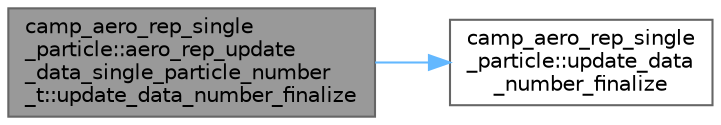 digraph "camp_aero_rep_single_particle::aero_rep_update_data_single_particle_number_t::update_data_number_finalize"
{
 // LATEX_PDF_SIZE
  bgcolor="transparent";
  edge [fontname=Helvetica,fontsize=10,labelfontname=Helvetica,labelfontsize=10];
  node [fontname=Helvetica,fontsize=10,shape=box,height=0.2,width=0.4];
  rankdir="LR";
  Node1 [label="camp_aero_rep_single\l_particle::aero_rep_update\l_data_single_particle_number\l_t::update_data_number_finalize",height=0.2,width=0.4,color="gray40", fillcolor="grey60", style="filled", fontcolor="black",tooltip="Finalize the number update data."];
  Node1 -> Node2 [color="steelblue1",style="solid"];
  Node2 [label="camp_aero_rep_single\l_particle::update_data\l_number_finalize",height=0.2,width=0.4,color="grey40", fillcolor="white", style="filled",URL="$namespacecamp__aero__rep__single__particle.html#a118fa6795315a201ecb6943a69306c96",tooltip="Finalize a number update data object."];
}
